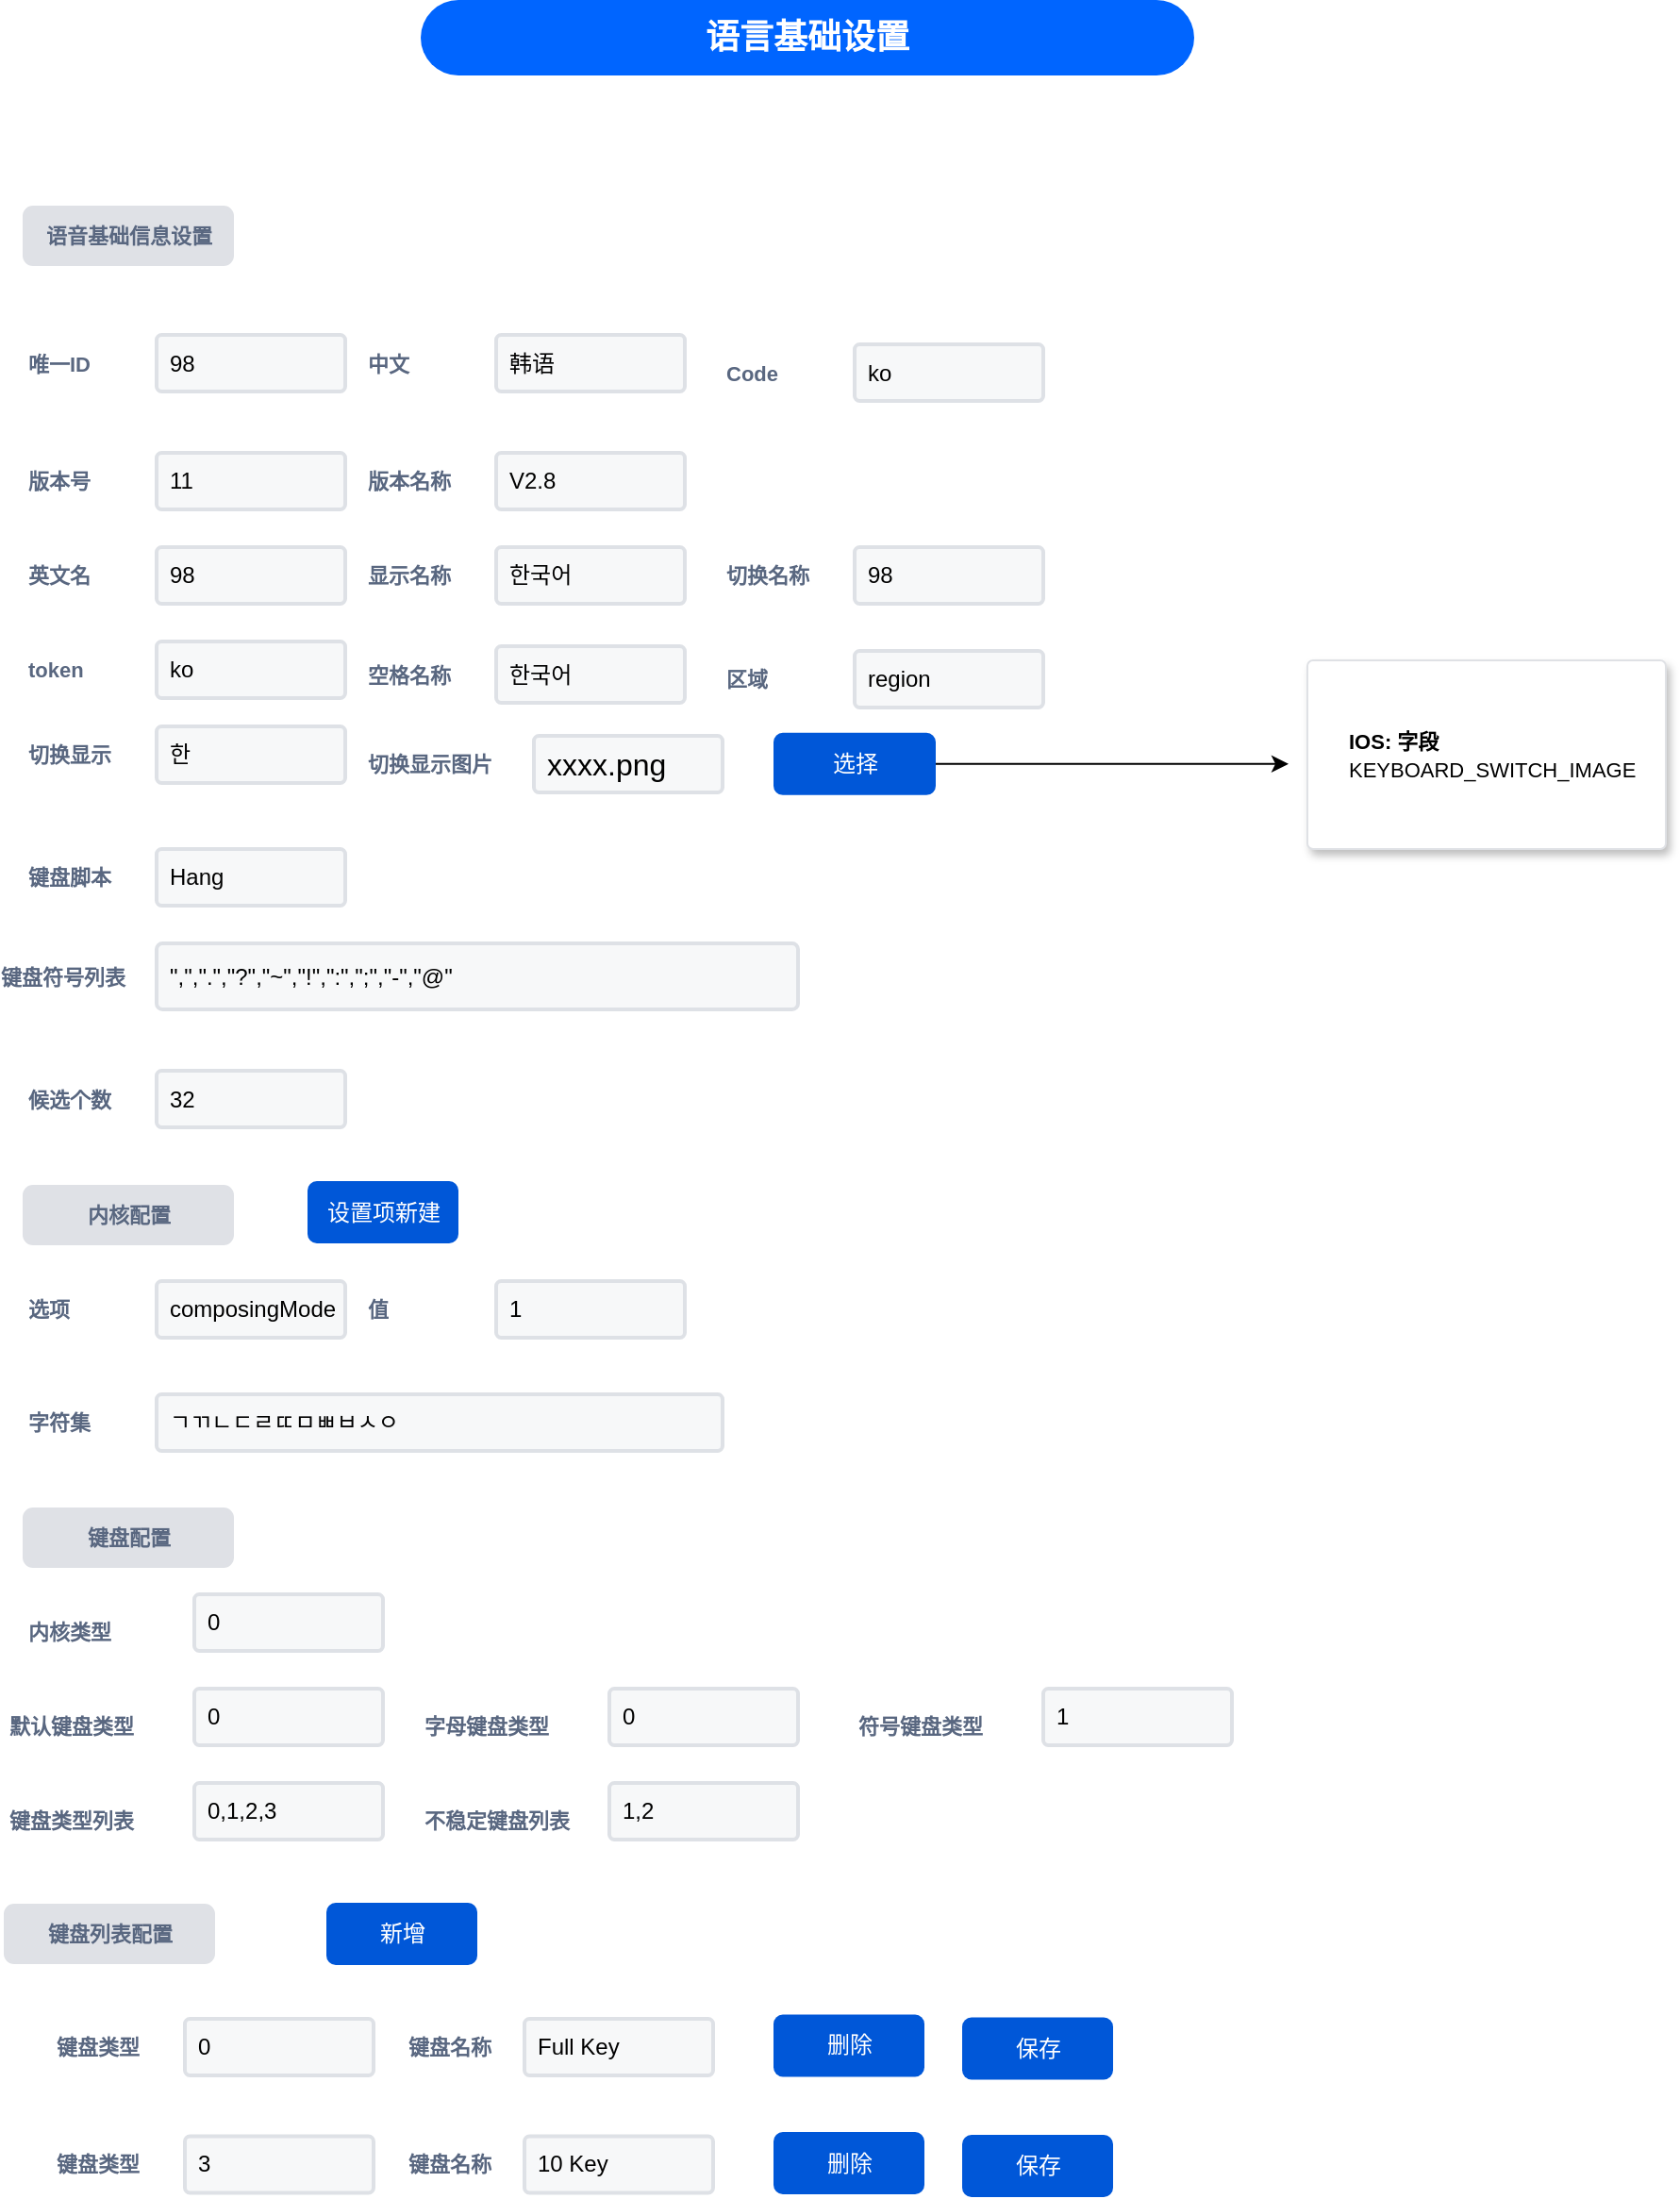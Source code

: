 <mxfile version="12.4.3" type="github" pages="1">
  <diagram id="9MN-6Ym-kLOUf6tvWToS" name="第 1 页">
    <mxGraphModel dx="1124" dy="572" grid="1" gridSize="10" guides="1" tooltips="1" connect="1" arrows="1" fold="1" page="1" pageScale="1" pageWidth="2339" pageHeight="3300" math="0" shadow="0">
      <root>
        <mxCell id="0"/>
        <mxCell id="1" parent="0"/>
        <mxCell id="dzB3Clg9ve9drLu7Sz4O-17" value="唯一ID" style="fillColor=none;strokeColor=none;html=1;fontSize=11;fontStyle=0;align=left;fontColor=#596780;fontStyle=1;fontSize=11" parent="1" vertex="1">
          <mxGeometry x="50" y="202.5" width="60" height="20" as="geometry"/>
        </mxCell>
        <mxCell id="dzB3Clg9ve9drLu7Sz4O-18" value="98" style="rounded=1;arcSize=9;fillColor=#F7F8F9;align=left;spacingLeft=5;strokeColor=#DEE1E6;html=1;strokeWidth=2;fontSize=12" parent="1" vertex="1">
          <mxGeometry x="120" y="197.5" width="100" height="30" as="geometry"/>
        </mxCell>
        <mxCell id="dzB3Clg9ve9drLu7Sz4O-19" value="中文" style="fillColor=none;strokeColor=none;html=1;fontSize=11;fontStyle=0;align=left;fontColor=#596780;fontStyle=1;fontSize=11" parent="1" vertex="1">
          <mxGeometry x="230" y="202.5" width="60" height="20" as="geometry"/>
        </mxCell>
        <mxCell id="dzB3Clg9ve9drLu7Sz4O-20" value="韩语" style="rounded=1;arcSize=9;fillColor=#F7F8F9;align=left;spacingLeft=5;strokeColor=#DEE1E6;html=1;strokeWidth=2;fontSize=12" parent="1" vertex="1">
          <mxGeometry x="300" y="197.5" width="100" height="30" as="geometry"/>
        </mxCell>
        <mxCell id="dzB3Clg9ve9drLu7Sz4O-21" value="区域" style="fillColor=none;strokeColor=none;html=1;fontSize=11;fontStyle=0;align=left;fontColor=#596780;fontStyle=1;fontSize=11" parent="1" vertex="1">
          <mxGeometry x="420" y="370" width="60" height="20" as="geometry"/>
        </mxCell>
        <mxCell id="dzB3Clg9ve9drLu7Sz4O-22" value="region" style="rounded=1;arcSize=9;fillColor=#F7F8F9;align=left;spacingLeft=5;strokeColor=#DEE1E6;html=1;strokeWidth=2;fontSize=12" parent="1" vertex="1">
          <mxGeometry x="490" y="365" width="100" height="30" as="geometry"/>
        </mxCell>
        <mxCell id="dzB3Clg9ve9drLu7Sz4O-23" value="版本号" style="fillColor=none;strokeColor=none;html=1;fontSize=11;fontStyle=0;align=left;fontColor=#596780;fontStyle=1;fontSize=11" parent="1" vertex="1">
          <mxGeometry x="50" y="265" width="60" height="20" as="geometry"/>
        </mxCell>
        <mxCell id="dzB3Clg9ve9drLu7Sz4O-24" value="11" style="rounded=1;arcSize=9;fillColor=#F7F8F9;align=left;spacingLeft=5;strokeColor=#DEE1E6;html=1;strokeWidth=2;fontSize=12" parent="1" vertex="1">
          <mxGeometry x="120" y="260" width="100" height="30" as="geometry"/>
        </mxCell>
        <mxCell id="dzB3Clg9ve9drLu7Sz4O-25" value="版本名称" style="fillColor=none;strokeColor=none;html=1;fontSize=11;fontStyle=0;align=left;fontColor=#596780;fontStyle=1;fontSize=11" parent="1" vertex="1">
          <mxGeometry x="230" y="265" width="60" height="20" as="geometry"/>
        </mxCell>
        <mxCell id="dzB3Clg9ve9drLu7Sz4O-26" value="V2.8" style="rounded=1;arcSize=9;fillColor=#F7F8F9;align=left;spacingLeft=5;strokeColor=#DEE1E6;html=1;strokeWidth=2;fontSize=12" parent="1" vertex="1">
          <mxGeometry x="300" y="260" width="100" height="30" as="geometry"/>
        </mxCell>
        <mxCell id="dzB3Clg9ve9drLu7Sz4O-27" value="选项" style="fillColor=none;strokeColor=none;html=1;fontSize=11;fontStyle=0;align=left;fontColor=#596780;fontStyle=1;fontSize=11" parent="1" vertex="1">
          <mxGeometry x="50" y="704" width="60" height="20" as="geometry"/>
        </mxCell>
        <mxCell id="dzB3Clg9ve9drLu7Sz4O-28" value="composingMode" style="rounded=1;arcSize=9;fillColor=#F7F8F9;align=left;spacingLeft=5;strokeColor=#DEE1E6;html=1;strokeWidth=2;fontSize=12" parent="1" vertex="1">
          <mxGeometry x="120" y="699" width="100" height="30" as="geometry"/>
        </mxCell>
        <mxCell id="dzB3Clg9ve9drLu7Sz4O-29" value="英文名" style="fillColor=none;strokeColor=none;html=1;fontSize=11;fontStyle=0;align=left;fontColor=#596780;fontStyle=1;fontSize=11" parent="1" vertex="1">
          <mxGeometry x="50" y="315" width="60" height="20" as="geometry"/>
        </mxCell>
        <mxCell id="dzB3Clg9ve9drLu7Sz4O-30" value="98" style="rounded=1;arcSize=9;fillColor=#F7F8F9;align=left;spacingLeft=5;strokeColor=#DEE1E6;html=1;strokeWidth=2;fontSize=12" parent="1" vertex="1">
          <mxGeometry x="120" y="310" width="100" height="30" as="geometry"/>
        </mxCell>
        <mxCell id="dzB3Clg9ve9drLu7Sz4O-31" value="显示名称" style="fillColor=none;strokeColor=none;html=1;fontSize=11;fontStyle=0;align=left;fontColor=#596780;fontStyle=1;fontSize=11" parent="1" vertex="1">
          <mxGeometry x="230" y="315" width="60" height="20" as="geometry"/>
        </mxCell>
        <mxCell id="dzB3Clg9ve9drLu7Sz4O-32" value="한국어" style="rounded=1;arcSize=9;fillColor=#F7F8F9;align=left;spacingLeft=5;strokeColor=#DEE1E6;html=1;strokeWidth=2;fontSize=12" parent="1" vertex="1">
          <mxGeometry x="300" y="310" width="100" height="30" as="geometry"/>
        </mxCell>
        <mxCell id="dzB3Clg9ve9drLu7Sz4O-33" value="切换名称" style="fillColor=none;strokeColor=none;html=1;fontSize=11;fontStyle=0;align=left;fontColor=#596780;fontStyle=1;fontSize=11" parent="1" vertex="1">
          <mxGeometry x="420" y="315" width="60" height="20" as="geometry"/>
        </mxCell>
        <mxCell id="dzB3Clg9ve9drLu7Sz4O-34" value="98" style="rounded=1;arcSize=9;fillColor=#F7F8F9;align=left;spacingLeft=5;strokeColor=#DEE1E6;html=1;strokeWidth=2;fontSize=12" parent="1" vertex="1">
          <mxGeometry x="490" y="310" width="100" height="30" as="geometry"/>
        </mxCell>
        <mxCell id="dzB3Clg9ve9drLu7Sz4O-35" value="token" style="fillColor=none;strokeColor=none;html=1;fontSize=11;fontStyle=0;align=left;fontColor=#596780;fontStyle=1;fontSize=11" parent="1" vertex="1">
          <mxGeometry x="50" y="365" width="60" height="20" as="geometry"/>
        </mxCell>
        <mxCell id="dzB3Clg9ve9drLu7Sz4O-36" value="ko" style="rounded=1;arcSize=9;fillColor=#F7F8F9;align=left;spacingLeft=5;strokeColor=#DEE1E6;html=1;strokeWidth=2;fontSize=12" parent="1" vertex="1">
          <mxGeometry x="120" y="360" width="100" height="30" as="geometry"/>
        </mxCell>
        <mxCell id="dzB3Clg9ve9drLu7Sz4O-37" value="候选个数" style="fillColor=none;strokeColor=none;html=1;fontSize=11;fontStyle=0;align=left;fontColor=#596780;fontStyle=1;fontSize=11" parent="1" vertex="1">
          <mxGeometry x="50" y="592.5" width="60" height="20" as="geometry"/>
        </mxCell>
        <mxCell id="dzB3Clg9ve9drLu7Sz4O-38" value="32" style="rounded=1;arcSize=9;fillColor=#F7F8F9;align=left;spacingLeft=5;strokeColor=#DEE1E6;html=1;strokeWidth=2;fontSize=12" parent="1" vertex="1">
          <mxGeometry x="120" y="587.5" width="100" height="30" as="geometry"/>
        </mxCell>
        <mxCell id="dzB3Clg9ve9drLu7Sz4O-39" value="字符集" style="fillColor=none;strokeColor=none;html=1;fontSize=11;fontStyle=0;align=left;fontColor=#596780;fontStyle=1;fontSize=11" parent="1" vertex="1">
          <mxGeometry x="50" y="764" width="60" height="20" as="geometry"/>
        </mxCell>
        <mxCell id="dzB3Clg9ve9drLu7Sz4O-40" value="ㄱㄲㄴㄷㄹㄸㅁㅃㅂㅅㅇ" style="rounded=1;arcSize=9;fillColor=#F7F8F9;align=left;spacingLeft=5;strokeColor=#DEE1E6;html=1;strokeWidth=2;fontSize=12" parent="1" vertex="1">
          <mxGeometry x="120" y="759" width="300" height="30" as="geometry"/>
        </mxCell>
        <mxCell id="dzB3Clg9ve9drLu7Sz4O-43" value="空格名称" style="fillColor=none;strokeColor=none;html=1;fontSize=11;fontStyle=0;align=left;fontColor=#596780;fontStyle=1;fontSize=11" parent="1" vertex="1">
          <mxGeometry x="230" y="367.5" width="60" height="20" as="geometry"/>
        </mxCell>
        <mxCell id="dzB3Clg9ve9drLu7Sz4O-44" value="한국어" style="rounded=1;arcSize=9;fillColor=#F7F8F9;align=left;spacingLeft=5;strokeColor=#DEE1E6;html=1;strokeWidth=2;fontSize=12" parent="1" vertex="1">
          <mxGeometry x="300" y="362.5" width="100" height="30" as="geometry"/>
        </mxCell>
        <mxCell id="dzB3Clg9ve9drLu7Sz4O-52" value="&lt;span style=&quot;color: rgb(89 , 103 , 128) ; font-size: 11px ; text-align: left&quot;&gt;语音基础信息设置&lt;/span&gt;" style="dashed=0;html=1;rounded=1;fillColor=#DFE1E6;strokeColor=#DFE1E6;fontSize=12;align=center;fontStyle=1;strokeWidth=2;fontColor=#42526E" parent="1" vertex="1">
          <mxGeometry x="50" y="130" width="110" height="30" as="geometry"/>
        </mxCell>
        <mxCell id="W4fFQJ_pMEOItKrzQJDj-1" value="语言基础设置" style="rounded=1;fillColor=#0065FF;strokeColor=none;html=1;fontColor=#ffffff;align=center;verticalAlign=middle;whiteSpace=wrap;fontSize=18;fontStyle=1;arcSize=50" parent="1" vertex="1">
          <mxGeometry x="260" y="20" width="410" height="40" as="geometry"/>
        </mxCell>
        <mxCell id="W4fFQJ_pMEOItKrzQJDj-2" value="Code" style="fillColor=none;strokeColor=none;html=1;fontSize=11;fontStyle=0;align=left;fontColor=#596780;fontStyle=1;fontSize=11" parent="1" vertex="1">
          <mxGeometry x="420" y="207.5" width="60" height="20" as="geometry"/>
        </mxCell>
        <mxCell id="W4fFQJ_pMEOItKrzQJDj-3" value="ko" style="rounded=1;arcSize=9;fillColor=#F7F8F9;align=left;spacingLeft=5;strokeColor=#DEE1E6;html=1;strokeWidth=2;fontSize=12" parent="1" vertex="1">
          <mxGeometry x="490" y="202.5" width="100" height="30" as="geometry"/>
        </mxCell>
        <mxCell id="W4fFQJ_pMEOItKrzQJDj-4" value="&lt;span style=&quot;color: rgb(89 , 103 , 128) ; font-size: 11px ; text-align: left&quot;&gt;内核配置&lt;/span&gt;" style="dashed=0;html=1;rounded=1;fillColor=#DFE1E6;strokeColor=#DFE1E6;fontSize=12;align=center;fontStyle=1;strokeWidth=2;fontColor=#42526E" parent="1" vertex="1">
          <mxGeometry x="50" y="649" width="110" height="30" as="geometry"/>
        </mxCell>
        <mxCell id="W4fFQJ_pMEOItKrzQJDj-5" value="设置项新建" style="rounded=1;fillColor=#0057D8;align=center;strokeColor=none;html=1;fontColor=#ffffff;fontSize=12" parent="1" vertex="1">
          <mxGeometry x="200" y="646" width="80" height="33" as="geometry"/>
        </mxCell>
        <mxCell id="W4fFQJ_pMEOItKrzQJDj-6" value="值" style="fillColor=none;strokeColor=none;html=1;fontSize=11;fontStyle=0;align=left;fontColor=#596780;fontStyle=1;fontSize=11" parent="1" vertex="1">
          <mxGeometry x="230" y="704" width="60" height="20" as="geometry"/>
        </mxCell>
        <mxCell id="W4fFQJ_pMEOItKrzQJDj-7" value="1" style="rounded=1;arcSize=9;fillColor=#F7F8F9;align=left;spacingLeft=5;strokeColor=#DEE1E6;html=1;strokeWidth=2;fontSize=12" parent="1" vertex="1">
          <mxGeometry x="300" y="699" width="100" height="30" as="geometry"/>
        </mxCell>
        <mxCell id="W4fFQJ_pMEOItKrzQJDj-8" value="删除" style="rounded=1;fillColor=#0057D8;align=center;strokeColor=none;html=1;fontColor=#ffffff;fontSize=12" parent="1" vertex="1">
          <mxGeometry x="447" y="1087.75" width="80" height="33" as="geometry"/>
        </mxCell>
        <mxCell id="W4fFQJ_pMEOItKrzQJDj-9" value="保存" style="rounded=1;fillColor=#0057D8;align=center;strokeColor=none;html=1;fontColor=#ffffff;fontSize=12" parent="1" vertex="1">
          <mxGeometry x="547" y="1089.25" width="80" height="33" as="geometry"/>
        </mxCell>
        <mxCell id="W4fFQJ_pMEOItKrzQJDj-10" value="切换显示" style="fillColor=none;strokeColor=none;html=1;fontSize=11;fontStyle=0;align=left;fontColor=#596780;fontStyle=1;fontSize=11" parent="1" vertex="1">
          <mxGeometry x="50" y="410" width="60" height="20" as="geometry"/>
        </mxCell>
        <mxCell id="W4fFQJ_pMEOItKrzQJDj-11" value="한" style="rounded=1;arcSize=9;fillColor=#F7F8F9;align=left;spacingLeft=5;strokeColor=#DEE1E6;html=1;strokeWidth=2;fontSize=12" parent="1" vertex="1">
          <mxGeometry x="120" y="405" width="100" height="30" as="geometry"/>
        </mxCell>
        <mxCell id="W4fFQJ_pMEOItKrzQJDj-12" value="键盘符号列表" style="fillColor=none;strokeColor=none;html=1;fontSize=11;fontStyle=0;align=center;fontColor=#596780;fontStyle=1;fontSize=11" parent="1" vertex="1">
          <mxGeometry x="40" y="527.5" width="60" height="20" as="geometry"/>
        </mxCell>
        <mxCell id="W4fFQJ_pMEOItKrzQJDj-13" value="&quot;,&quot;,&quot;.&quot;,&quot;?&quot;,&quot;~&quot;,&quot;!&quot;,&quot;:&quot;,&quot;;&quot;,&quot;-&quot;,&quot;@&quot;" style="rounded=1;arcSize=9;fillColor=#F7F8F9;align=left;spacingLeft=5;strokeColor=#DEE1E6;html=1;strokeWidth=2;fontSize=12" parent="1" vertex="1">
          <mxGeometry x="120" y="520" width="340" height="35" as="geometry"/>
        </mxCell>
        <mxCell id="qDUdfZj89LBZSTm4KEdZ-1" value="切换显示图片" style="fillColor=none;strokeColor=none;html=1;fontSize=11;fontStyle=0;align=left;fontColor=#596780;fontStyle=1;fontSize=11" vertex="1" parent="1">
          <mxGeometry x="230" y="415" width="60" height="20" as="geometry"/>
        </mxCell>
        <mxCell id="qDUdfZj89LBZSTm4KEdZ-2" value="&lt;span lang=&quot;EN-US&quot; style=&quot;font-size: 12.0pt&quot;&gt;xxxx.png&lt;/span&gt;" style="rounded=1;arcSize=9;fillColor=#F7F8F9;align=left;spacingLeft=5;strokeColor=#DEE1E6;html=1;strokeWidth=2;fontSize=12" vertex="1" parent="1">
          <mxGeometry x="320" y="410" width="100" height="30" as="geometry"/>
        </mxCell>
        <mxCell id="qDUdfZj89LBZSTm4KEdZ-5" style="edgeStyle=orthogonalEdgeStyle;rounded=0;orthogonalLoop=1;jettySize=auto;html=1;" edge="1" parent="1" source="qDUdfZj89LBZSTm4KEdZ-3">
          <mxGeometry relative="1" as="geometry">
            <mxPoint x="720" y="424.9" as="targetPoint"/>
          </mxGeometry>
        </mxCell>
        <mxCell id="qDUdfZj89LBZSTm4KEdZ-3" value="选择" style="rounded=1;fillColor=#0057D8;align=center;strokeColor=none;html=1;fontColor=#ffffff;fontSize=12" vertex="1" parent="1">
          <mxGeometry x="447" y="408.4" width="86" height="33" as="geometry"/>
        </mxCell>
        <mxCell id="qDUdfZj89LBZSTm4KEdZ-4" value="&lt;font style=&quot;font-size: 11px&quot;&gt;&lt;b&gt;IOS: 字段&lt;br&gt;&lt;/b&gt;&lt;span lang=&quot;EN-US&quot;&gt;KEYBOARD_SWITCH_IMAGE&lt;/span&gt;&lt;/font&gt;&lt;b&gt;&lt;br&gt;&lt;/b&gt;" style="rounded=1;arcSize=3;fillColor=#ffffff;strokeColor=#DFE1E5;strokeWidth=1;shadow=1;align=left;html=1;whiteSpace=wrap;spacingLeft=20;spacingRight=20;fontSize=12" vertex="1" parent="1">
          <mxGeometry x="730" y="370" width="190" height="100" as="geometry"/>
        </mxCell>
        <mxCell id="qDUdfZj89LBZSTm4KEdZ-6" value="键盘脚本" style="fillColor=none;strokeColor=none;html=1;fontSize=11;fontStyle=0;align=left;fontColor=#596780;fontStyle=1;fontSize=11" vertex="1" parent="1">
          <mxGeometry x="50" y="475" width="60" height="20" as="geometry"/>
        </mxCell>
        <mxCell id="qDUdfZj89LBZSTm4KEdZ-7" value="Hang" style="rounded=1;arcSize=9;fillColor=#F7F8F9;align=left;spacingLeft=5;strokeColor=#DEE1E6;html=1;strokeWidth=2;fontSize=12" vertex="1" parent="1">
          <mxGeometry x="120" y="470" width="100" height="30" as="geometry"/>
        </mxCell>
        <mxCell id="qDUdfZj89LBZSTm4KEdZ-8" value="&lt;span style=&quot;color: rgb(89 , 103 , 128) ; font-size: 11px ; text-align: left&quot;&gt;键盘配置&lt;/span&gt;" style="dashed=0;html=1;rounded=1;fillColor=#DFE1E6;strokeColor=#DFE1E6;fontSize=12;align=center;fontStyle=1;strokeWidth=2;fontColor=#42526E" vertex="1" parent="1">
          <mxGeometry x="50" y="820" width="110" height="30" as="geometry"/>
        </mxCell>
        <mxCell id="qDUdfZj89LBZSTm4KEdZ-9" value="内核类型" style="fillColor=none;strokeColor=none;html=1;fontSize=11;fontStyle=0;align=left;fontColor=#596780;fontStyle=1;fontSize=11" vertex="1" parent="1">
          <mxGeometry x="50" y="875" width="60" height="20" as="geometry"/>
        </mxCell>
        <mxCell id="qDUdfZj89LBZSTm4KEdZ-10" value="0" style="rounded=1;arcSize=9;fillColor=#F7F8F9;align=left;spacingLeft=5;strokeColor=#DEE1E6;html=1;strokeWidth=2;fontSize=12" vertex="1" parent="1">
          <mxGeometry x="140" y="865" width="100" height="30" as="geometry"/>
        </mxCell>
        <mxCell id="qDUdfZj89LBZSTm4KEdZ-11" value="默认键盘类型" style="fillColor=none;strokeColor=none;html=1;fontSize=11;fontStyle=0;align=left;fontColor=#596780;fontStyle=1;fontSize=11" vertex="1" parent="1">
          <mxGeometry x="40" y="925" width="60" height="20" as="geometry"/>
        </mxCell>
        <mxCell id="qDUdfZj89LBZSTm4KEdZ-12" value="0" style="rounded=1;arcSize=9;fillColor=#F7F8F9;align=left;spacingLeft=5;strokeColor=#DEE1E6;html=1;strokeWidth=2;fontSize=12" vertex="1" parent="1">
          <mxGeometry x="140" y="915" width="100" height="30" as="geometry"/>
        </mxCell>
        <mxCell id="qDUdfZj89LBZSTm4KEdZ-13" value="键盘类型列表" style="fillColor=none;strokeColor=none;html=1;fontSize=11;fontStyle=0;align=left;fontColor=#596780;fontStyle=1;fontSize=11" vertex="1" parent="1">
          <mxGeometry x="40" y="975" width="60" height="20" as="geometry"/>
        </mxCell>
        <mxCell id="qDUdfZj89LBZSTm4KEdZ-14" value="0,1,2,3" style="rounded=1;arcSize=9;fillColor=#F7F8F9;align=left;spacingLeft=5;strokeColor=#DEE1E6;html=1;strokeWidth=2;fontSize=12" vertex="1" parent="1">
          <mxGeometry x="140" y="965" width="100" height="30" as="geometry"/>
        </mxCell>
        <mxCell id="qDUdfZj89LBZSTm4KEdZ-15" value="不稳定键盘列表" style="fillColor=none;strokeColor=none;html=1;fontSize=11;fontStyle=0;align=left;fontColor=#596780;fontStyle=1;fontSize=11" vertex="1" parent="1">
          <mxGeometry x="260" y="975" width="60" height="20" as="geometry"/>
        </mxCell>
        <mxCell id="qDUdfZj89LBZSTm4KEdZ-16" value="1,2" style="rounded=1;arcSize=9;fillColor=#F7F8F9;align=left;spacingLeft=5;strokeColor=#DEE1E6;html=1;strokeWidth=2;fontSize=12" vertex="1" parent="1">
          <mxGeometry x="360" y="965" width="100" height="30" as="geometry"/>
        </mxCell>
        <mxCell id="qDUdfZj89LBZSTm4KEdZ-17" value="字母键盘类型" style="fillColor=none;strokeColor=none;html=1;fontSize=11;fontStyle=0;align=left;fontColor=#596780;fontStyle=1;fontSize=11" vertex="1" parent="1">
          <mxGeometry x="260" y="925" width="60" height="20" as="geometry"/>
        </mxCell>
        <mxCell id="qDUdfZj89LBZSTm4KEdZ-18" value="0" style="rounded=1;arcSize=9;fillColor=#F7F8F9;align=left;spacingLeft=5;strokeColor=#DEE1E6;html=1;strokeWidth=2;fontSize=12" vertex="1" parent="1">
          <mxGeometry x="360" y="915" width="100" height="30" as="geometry"/>
        </mxCell>
        <mxCell id="qDUdfZj89LBZSTm4KEdZ-19" value="符号键盘类型" style="fillColor=none;strokeColor=none;html=1;fontSize=11;fontStyle=0;align=left;fontColor=#596780;fontStyle=1;fontSize=11" vertex="1" parent="1">
          <mxGeometry x="490" y="925" width="60" height="20" as="geometry"/>
        </mxCell>
        <mxCell id="qDUdfZj89LBZSTm4KEdZ-20" value="1" style="rounded=1;arcSize=9;fillColor=#F7F8F9;align=left;spacingLeft=5;strokeColor=#DEE1E6;html=1;strokeWidth=2;fontSize=12" vertex="1" parent="1">
          <mxGeometry x="590" y="915" width="100" height="30" as="geometry"/>
        </mxCell>
        <mxCell id="qDUdfZj89LBZSTm4KEdZ-21" value="&lt;span style=&quot;color: rgb(89 , 103 , 128) ; font-size: 11px ; text-align: left&quot;&gt;键盘列表配置&lt;/span&gt;" style="dashed=0;html=1;rounded=1;fillColor=#DFE1E6;strokeColor=#DFE1E6;fontSize=12;align=center;fontStyle=1;strokeWidth=2;fontColor=#42526E" vertex="1" parent="1">
          <mxGeometry x="40" y="1030" width="110" height="30" as="geometry"/>
        </mxCell>
        <mxCell id="qDUdfZj89LBZSTm4KEdZ-22" value="新增" style="rounded=1;fillColor=#0057D8;align=center;strokeColor=none;html=1;fontColor=#ffffff;fontSize=12" vertex="1" parent="1">
          <mxGeometry x="210" y="1028.5" width="80" height="33" as="geometry"/>
        </mxCell>
        <mxCell id="qDUdfZj89LBZSTm4KEdZ-23" value="键盘类型" style="fillColor=none;strokeColor=none;html=1;fontSize=11;fontStyle=0;align=left;fontColor=#596780;fontStyle=1;fontSize=11" vertex="1" parent="1">
          <mxGeometry x="65" y="1095" width="60" height="20" as="geometry"/>
        </mxCell>
        <mxCell id="qDUdfZj89LBZSTm4KEdZ-24" value="0" style="rounded=1;arcSize=9;fillColor=#F7F8F9;align=left;spacingLeft=5;strokeColor=#DEE1E6;html=1;strokeWidth=2;fontSize=12" vertex="1" parent="1">
          <mxGeometry x="135" y="1090" width="100" height="30" as="geometry"/>
        </mxCell>
        <mxCell id="qDUdfZj89LBZSTm4KEdZ-25" value="键盘名称" style="fillColor=none;strokeColor=none;html=1;fontSize=11;fontStyle=0;align=center;fontColor=#596780;fontStyle=1;fontSize=11" vertex="1" parent="1">
          <mxGeometry x="245" y="1095" width="60" height="20" as="geometry"/>
        </mxCell>
        <mxCell id="qDUdfZj89LBZSTm4KEdZ-26" value="Full Key" style="rounded=1;arcSize=9;fillColor=#F7F8F9;align=left;spacingLeft=5;strokeColor=#DEE1E6;html=1;strokeWidth=2;fontSize=12" vertex="1" parent="1">
          <mxGeometry x="315" y="1090" width="100" height="30" as="geometry"/>
        </mxCell>
        <mxCell id="qDUdfZj89LBZSTm4KEdZ-27" value="删除" style="rounded=1;fillColor=#0057D8;align=center;strokeColor=none;html=1;fontColor=#ffffff;fontSize=12" vertex="1" parent="1">
          <mxGeometry x="447" y="1150" width="80" height="33" as="geometry"/>
        </mxCell>
        <mxCell id="qDUdfZj89LBZSTm4KEdZ-28" value="保存" style="rounded=1;fillColor=#0057D8;align=center;strokeColor=none;html=1;fontColor=#ffffff;fontSize=12" vertex="1" parent="1">
          <mxGeometry x="547" y="1151.5" width="80" height="33" as="geometry"/>
        </mxCell>
        <mxCell id="qDUdfZj89LBZSTm4KEdZ-29" value="键盘类型" style="fillColor=none;strokeColor=none;html=1;fontSize=11;fontStyle=0;align=left;fontColor=#596780;fontStyle=1;fontSize=11" vertex="1" parent="1">
          <mxGeometry x="65" y="1157.25" width="60" height="20" as="geometry"/>
        </mxCell>
        <mxCell id="qDUdfZj89LBZSTm4KEdZ-30" value="3" style="rounded=1;arcSize=9;fillColor=#F7F8F9;align=left;spacingLeft=5;strokeColor=#DEE1E6;html=1;strokeWidth=2;fontSize=12" vertex="1" parent="1">
          <mxGeometry x="135" y="1152.25" width="100" height="30" as="geometry"/>
        </mxCell>
        <mxCell id="qDUdfZj89LBZSTm4KEdZ-31" value="键盘名称" style="fillColor=none;strokeColor=none;html=1;fontSize=11;fontStyle=0;align=center;fontColor=#596780;fontStyle=1;fontSize=11" vertex="1" parent="1">
          <mxGeometry x="245" y="1157.25" width="60" height="20" as="geometry"/>
        </mxCell>
        <mxCell id="qDUdfZj89LBZSTm4KEdZ-32" value="10 Key" style="rounded=1;arcSize=9;fillColor=#F7F8F9;align=left;spacingLeft=5;strokeColor=#DEE1E6;html=1;strokeWidth=2;fontSize=12" vertex="1" parent="1">
          <mxGeometry x="315" y="1152.25" width="100" height="30" as="geometry"/>
        </mxCell>
      </root>
    </mxGraphModel>
  </diagram>
</mxfile>
